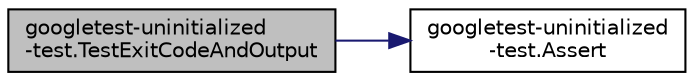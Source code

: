 digraph "googletest-uninitialized-test.TestExitCodeAndOutput"
{
 // LATEX_PDF_SIZE
  bgcolor="transparent";
  edge [fontname="Helvetica",fontsize="10",labelfontname="Helvetica",labelfontsize="10"];
  node [fontname="Helvetica",fontsize="10",shape=record];
  rankdir="LR";
  Node1 [label="googletest-uninitialized\l-test.TestExitCodeAndOutput",height=0.2,width=0.4,color="black", fillcolor="grey75", style="filled", fontcolor="black",tooltip=" "];
  Node1 -> Node2 [color="midnightblue",fontsize="10",style="solid",fontname="Helvetica"];
  Node2 [label="googletest-uninitialized\l-test.Assert",height=0.2,width=0.4,color="black",URL="$namespacegoogletest-uninitialized-test.html#af02e731714736167bb758ba94b8ec109",tooltip=" "];
}
